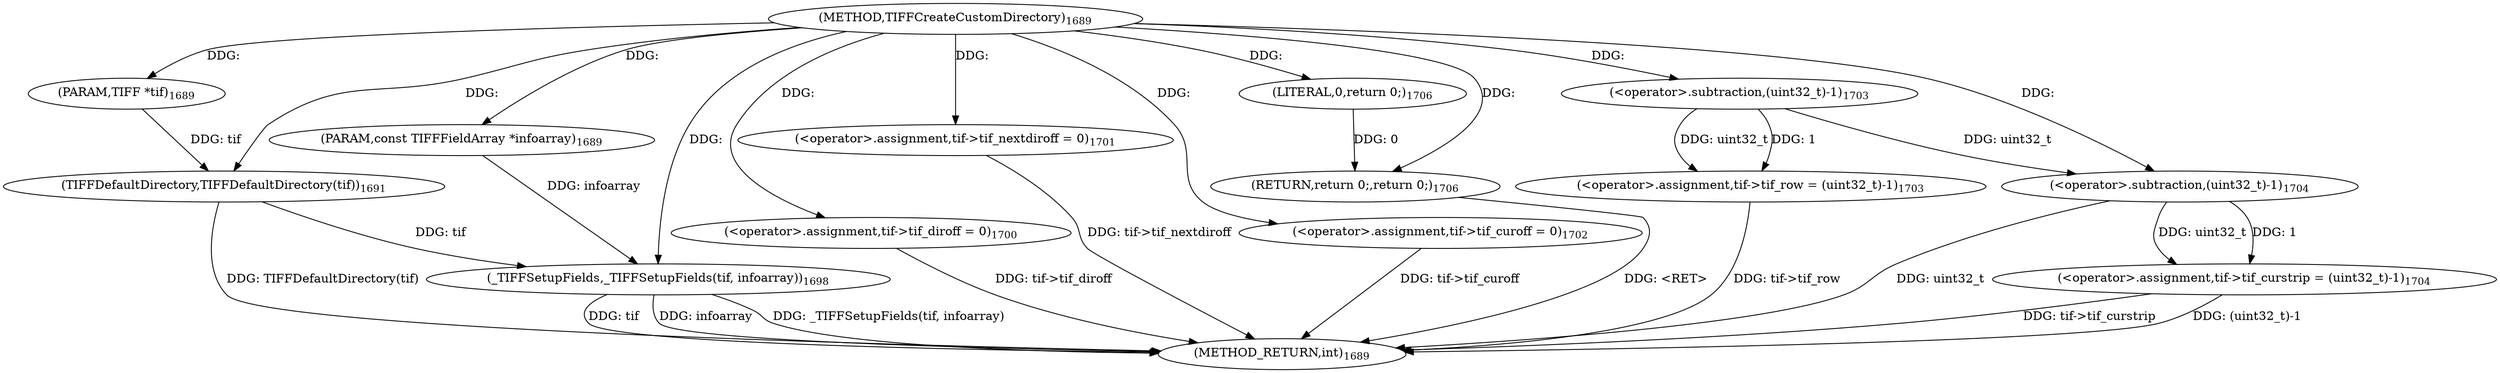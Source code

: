 digraph "TIFFCreateCustomDirectory" {  
"43659" [label = <(METHOD,TIFFCreateCustomDirectory)<SUB>1689</SUB>> ]
"43699" [label = <(METHOD_RETURN,int)<SUB>1689</SUB>> ]
"43660" [label = <(PARAM,TIFF *tif)<SUB>1689</SUB>> ]
"43661" [label = <(PARAM,const TIFFFieldArray *infoarray)<SUB>1689</SUB>> ]
"43663" [label = <(TIFFDefaultDirectory,TIFFDefaultDirectory(tif))<SUB>1691</SUB>> ]
"43665" [label = <(_TIFFSetupFields,_TIFFSetupFields(tif, infoarray))<SUB>1698</SUB>> ]
"43668" [label = <(&lt;operator&gt;.assignment,tif-&gt;tif_diroff = 0)<SUB>1700</SUB>> ]
"43673" [label = <(&lt;operator&gt;.assignment,tif-&gt;tif_nextdiroff = 0)<SUB>1701</SUB>> ]
"43678" [label = <(&lt;operator&gt;.assignment,tif-&gt;tif_curoff = 0)<SUB>1702</SUB>> ]
"43683" [label = <(&lt;operator&gt;.assignment,tif-&gt;tif_row = (uint32_t)-1)<SUB>1703</SUB>> ]
"43690" [label = <(&lt;operator&gt;.assignment,tif-&gt;tif_curstrip = (uint32_t)-1)<SUB>1704</SUB>> ]
"43697" [label = <(RETURN,return 0;,return 0;)<SUB>1706</SUB>> ]
"43698" [label = <(LITERAL,0,return 0;)<SUB>1706</SUB>> ]
"43687" [label = <(&lt;operator&gt;.subtraction,(uint32_t)-1)<SUB>1703</SUB>> ]
"43694" [label = <(&lt;operator&gt;.subtraction,(uint32_t)-1)<SUB>1704</SUB>> ]
  "43697" -> "43699"  [ label = "DDG: &lt;RET&gt;"] 
  "43663" -> "43699"  [ label = "DDG: TIFFDefaultDirectory(tif)"] 
  "43665" -> "43699"  [ label = "DDG: tif"] 
  "43665" -> "43699"  [ label = "DDG: infoarray"] 
  "43665" -> "43699"  [ label = "DDG: _TIFFSetupFields(tif, infoarray)"] 
  "43668" -> "43699"  [ label = "DDG: tif-&gt;tif_diroff"] 
  "43673" -> "43699"  [ label = "DDG: tif-&gt;tif_nextdiroff"] 
  "43678" -> "43699"  [ label = "DDG: tif-&gt;tif_curoff"] 
  "43683" -> "43699"  [ label = "DDG: tif-&gt;tif_row"] 
  "43690" -> "43699"  [ label = "DDG: tif-&gt;tif_curstrip"] 
  "43694" -> "43699"  [ label = "DDG: uint32_t"] 
  "43690" -> "43699"  [ label = "DDG: (uint32_t)-1"] 
  "43659" -> "43660"  [ label = "DDG: "] 
  "43659" -> "43661"  [ label = "DDG: "] 
  "43659" -> "43668"  [ label = "DDG: "] 
  "43659" -> "43673"  [ label = "DDG: "] 
  "43659" -> "43678"  [ label = "DDG: "] 
  "43687" -> "43683"  [ label = "DDG: uint32_t"] 
  "43687" -> "43683"  [ label = "DDG: 1"] 
  "43694" -> "43690"  [ label = "DDG: uint32_t"] 
  "43694" -> "43690"  [ label = "DDG: 1"] 
  "43698" -> "43697"  [ label = "DDG: 0"] 
  "43659" -> "43697"  [ label = "DDG: "] 
  "43660" -> "43663"  [ label = "DDG: tif"] 
  "43659" -> "43663"  [ label = "DDG: "] 
  "43663" -> "43665"  [ label = "DDG: tif"] 
  "43659" -> "43665"  [ label = "DDG: "] 
  "43661" -> "43665"  [ label = "DDG: infoarray"] 
  "43659" -> "43698"  [ label = "DDG: "] 
  "43659" -> "43687"  [ label = "DDG: "] 
  "43687" -> "43694"  [ label = "DDG: uint32_t"] 
  "43659" -> "43694"  [ label = "DDG: "] 
}
